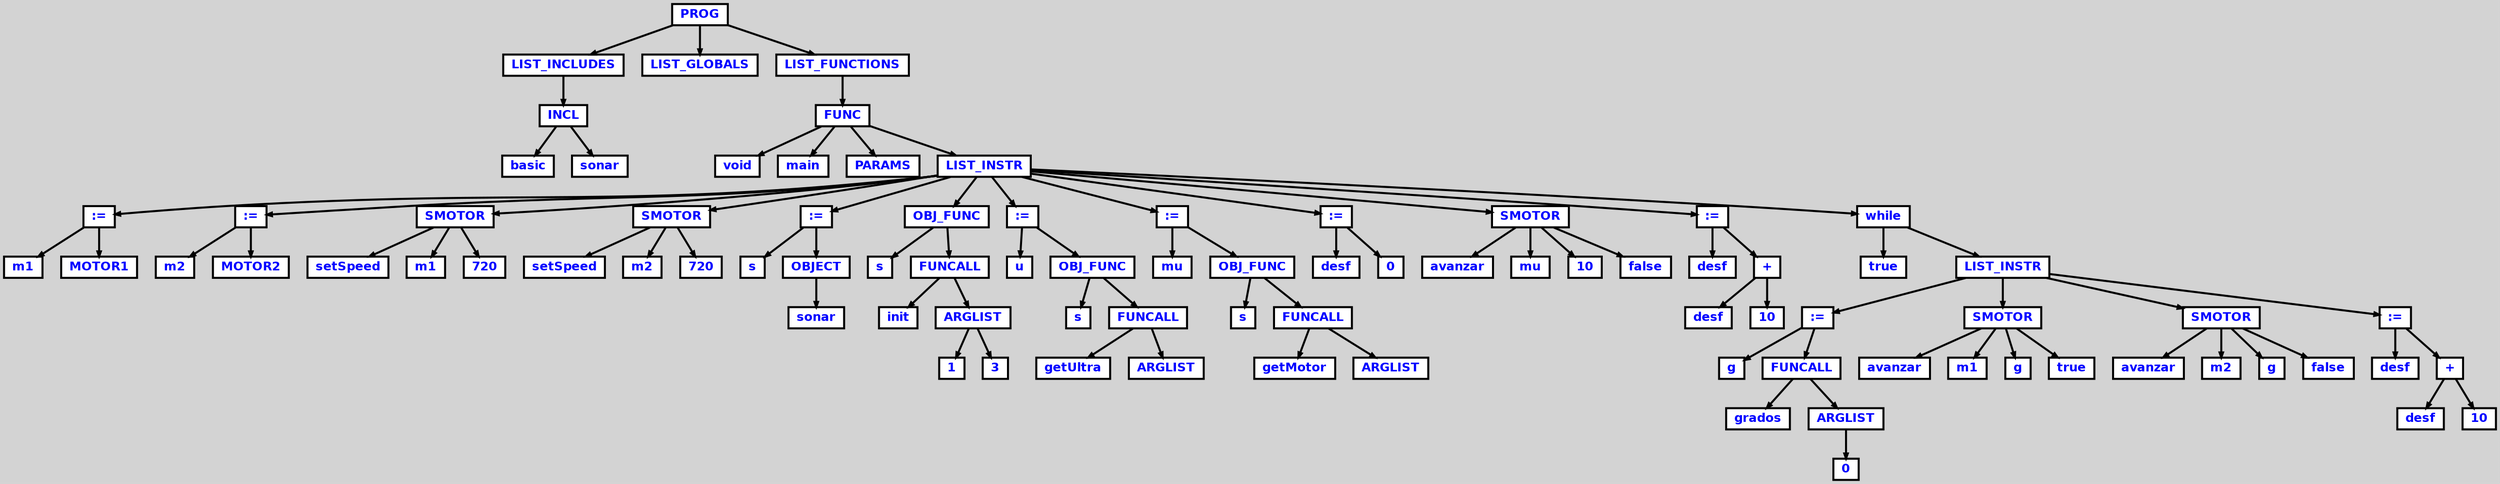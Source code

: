 digraph {

	ordering=out;
	ranksep=.4;
	bgcolor="lightgrey"; node [shape=box, fixedsize=false, fontsize=12, fontname="Helvetica-bold", fontcolor="blue"
		width=.25, height=.25, color="black", fillcolor="white", style="filled, solid, bold"];
	edge [arrowsize=.5, color="black", style="bold"]

  n0 [label="PROG"];
  n1 [label="LIST_INCLUDES"];
  n1 [label="LIST_INCLUDES"];
  n2 [label="INCL"];
  n2 [label="INCL"];
  n3 [label="basic"];
  n4 [label="sonar"];
  n5 [label="LIST_GLOBALS"];
  n6 [label="LIST_FUNCTIONS"];
  n6 [label="LIST_FUNCTIONS"];
  n7 [label="FUNC"];
  n7 [label="FUNC"];
  n8 [label="void"];
  n9 [label="main"];
  n10 [label="PARAMS"];
  n11 [label="LIST_INSTR"];
  n11 [label="LIST_INSTR"];
  n12 [label=":="];
  n12 [label=":="];
  n13 [label="m1"];
  n14 [label="MOTOR1"];
  n15 [label=":="];
  n15 [label=":="];
  n16 [label="m2"];
  n17 [label="MOTOR2"];
  n18 [label="SMOTOR"];
  n18 [label="SMOTOR"];
  n19 [label="setSpeed"];
  n20 [label="m1"];
  n21 [label="720"];
  n22 [label="SMOTOR"];
  n22 [label="SMOTOR"];
  n23 [label="setSpeed"];
  n24 [label="m2"];
  n25 [label="720"];
  n26 [label=":="];
  n26 [label=":="];
  n27 [label="s"];
  n28 [label="OBJECT"];
  n28 [label="OBJECT"];
  n29 [label="sonar"];
  n30 [label="OBJ_FUNC"];
  n30 [label="OBJ_FUNC"];
  n31 [label="s"];
  n32 [label="FUNCALL"];
  n32 [label="FUNCALL"];
  n33 [label="init"];
  n34 [label="ARGLIST"];
  n34 [label="ARGLIST"];
  n35 [label="1"];
  n36 [label="3"];
  n37 [label=":="];
  n37 [label=":="];
  n38 [label="u"];
  n39 [label="OBJ_FUNC"];
  n39 [label="OBJ_FUNC"];
  n40 [label="s"];
  n41 [label="FUNCALL"];
  n41 [label="FUNCALL"];
  n42 [label="getUltra"];
  n43 [label="ARGLIST"];
  n44 [label=":="];
  n44 [label=":="];
  n45 [label="mu"];
  n46 [label="OBJ_FUNC"];
  n46 [label="OBJ_FUNC"];
  n47 [label="s"];
  n48 [label="FUNCALL"];
  n48 [label="FUNCALL"];
  n49 [label="getMotor"];
  n50 [label="ARGLIST"];
  n51 [label=":="];
  n51 [label=":="];
  n52 [label="desf"];
  n53 [label="0"];
  n54 [label="SMOTOR"];
  n54 [label="SMOTOR"];
  n55 [label="avanzar"];
  n56 [label="mu"];
  n57 [label="10"];
  n58 [label="false"];
  n59 [label=":="];
  n59 [label=":="];
  n60 [label="desf"];
  n61 [label="+"];
  n61 [label="+"];
  n62 [label="desf"];
  n63 [label="10"];
  n64 [label="while"];
  n64 [label="while"];
  n65 [label="true"];
  n66 [label="LIST_INSTR"];
  n66 [label="LIST_INSTR"];
  n67 [label=":="];
  n67 [label=":="];
  n68 [label="g"];
  n69 [label="FUNCALL"];
  n69 [label="FUNCALL"];
  n70 [label="grados"];
  n71 [label="ARGLIST"];
  n71 [label="ARGLIST"];
  n72 [label="0"];
  n73 [label="SMOTOR"];
  n73 [label="SMOTOR"];
  n74 [label="avanzar"];
  n75 [label="m1"];
  n76 [label="g"];
  n77 [label="true"];
  n78 [label="SMOTOR"];
  n78 [label="SMOTOR"];
  n79 [label="avanzar"];
  n80 [label="m2"];
  n81 [label="g"];
  n82 [label="false"];
  n83 [label=":="];
  n83 [label=":="];
  n84 [label="desf"];
  n85 [label="+"];
  n85 [label="+"];
  n86 [label="desf"];
  n87 [label="10"];

  n0 -> n1 // "PROG" -> "LIST_INCLUDES"
  n1 -> n2 // "LIST_INCLUDES" -> "INCL"
  n2 -> n3 // "INCL" -> "basic"
  n2 -> n4 // "INCL" -> "sonar"
  n0 -> n5 // "PROG" -> "LIST_GLOBALS"
  n0 -> n6 // "PROG" -> "LIST_FUNCTIONS"
  n6 -> n7 // "LIST_FUNCTIONS" -> "FUNC"
  n7 -> n8 // "FUNC" -> "void"
  n7 -> n9 // "FUNC" -> "main"
  n7 -> n10 // "FUNC" -> "PARAMS"
  n7 -> n11 // "FUNC" -> "LIST_INSTR"
  n11 -> n12 // "LIST_INSTR" -> ":="
  n12 -> n13 // ":=" -> "m1"
  n12 -> n14 // ":=" -> "MOTOR1"
  n11 -> n15 // "LIST_INSTR" -> ":="
  n15 -> n16 // ":=" -> "m2"
  n15 -> n17 // ":=" -> "MOTOR2"
  n11 -> n18 // "LIST_INSTR" -> "SMOTOR"
  n18 -> n19 // "SMOTOR" -> "setSpeed"
  n18 -> n20 // "SMOTOR" -> "m1"
  n18 -> n21 // "SMOTOR" -> "720"
  n11 -> n22 // "LIST_INSTR" -> "SMOTOR"
  n22 -> n23 // "SMOTOR" -> "setSpeed"
  n22 -> n24 // "SMOTOR" -> "m2"
  n22 -> n25 // "SMOTOR" -> "720"
  n11 -> n26 // "LIST_INSTR" -> ":="
  n26 -> n27 // ":=" -> "s"
  n26 -> n28 // ":=" -> "OBJECT"
  n28 -> n29 // "OBJECT" -> "sonar"
  n11 -> n30 // "LIST_INSTR" -> "OBJ_FUNC"
  n30 -> n31 // "OBJ_FUNC" -> "s"
  n30 -> n32 // "OBJ_FUNC" -> "FUNCALL"
  n32 -> n33 // "FUNCALL" -> "init"
  n32 -> n34 // "FUNCALL" -> "ARGLIST"
  n34 -> n35 // "ARGLIST" -> "1"
  n34 -> n36 // "ARGLIST" -> "3"
  n11 -> n37 // "LIST_INSTR" -> ":="
  n37 -> n38 // ":=" -> "u"
  n37 -> n39 // ":=" -> "OBJ_FUNC"
  n39 -> n40 // "OBJ_FUNC" -> "s"
  n39 -> n41 // "OBJ_FUNC" -> "FUNCALL"
  n41 -> n42 // "FUNCALL" -> "getUltra"
  n41 -> n43 // "FUNCALL" -> "ARGLIST"
  n11 -> n44 // "LIST_INSTR" -> ":="
  n44 -> n45 // ":=" -> "mu"
  n44 -> n46 // ":=" -> "OBJ_FUNC"
  n46 -> n47 // "OBJ_FUNC" -> "s"
  n46 -> n48 // "OBJ_FUNC" -> "FUNCALL"
  n48 -> n49 // "FUNCALL" -> "getMotor"
  n48 -> n50 // "FUNCALL" -> "ARGLIST"
  n11 -> n51 // "LIST_INSTR" -> ":="
  n51 -> n52 // ":=" -> "desf"
  n51 -> n53 // ":=" -> "0"
  n11 -> n54 // "LIST_INSTR" -> "SMOTOR"
  n54 -> n55 // "SMOTOR" -> "avanzar"
  n54 -> n56 // "SMOTOR" -> "mu"
  n54 -> n57 // "SMOTOR" -> "10"
  n54 -> n58 // "SMOTOR" -> "false"
  n11 -> n59 // "LIST_INSTR" -> ":="
  n59 -> n60 // ":=" -> "desf"
  n59 -> n61 // ":=" -> "+"
  n61 -> n62 // "+" -> "desf"
  n61 -> n63 // "+" -> "10"
  n11 -> n64 // "LIST_INSTR" -> "while"
  n64 -> n65 // "while" -> "true"
  n64 -> n66 // "while" -> "LIST_INSTR"
  n66 -> n67 // "LIST_INSTR" -> ":="
  n67 -> n68 // ":=" -> "g"
  n67 -> n69 // ":=" -> "FUNCALL"
  n69 -> n70 // "FUNCALL" -> "grados"
  n69 -> n71 // "FUNCALL" -> "ARGLIST"
  n71 -> n72 // "ARGLIST" -> "0"
  n66 -> n73 // "LIST_INSTR" -> "SMOTOR"
  n73 -> n74 // "SMOTOR" -> "avanzar"
  n73 -> n75 // "SMOTOR" -> "m1"
  n73 -> n76 // "SMOTOR" -> "g"
  n73 -> n77 // "SMOTOR" -> "true"
  n66 -> n78 // "LIST_INSTR" -> "SMOTOR"
  n78 -> n79 // "SMOTOR" -> "avanzar"
  n78 -> n80 // "SMOTOR" -> "m2"
  n78 -> n81 // "SMOTOR" -> "g"
  n78 -> n82 // "SMOTOR" -> "false"
  n66 -> n83 // "LIST_INSTR" -> ":="
  n83 -> n84 // ":=" -> "desf"
  n83 -> n85 // ":=" -> "+"
  n85 -> n86 // "+" -> "desf"
  n85 -> n87 // "+" -> "10"

}
